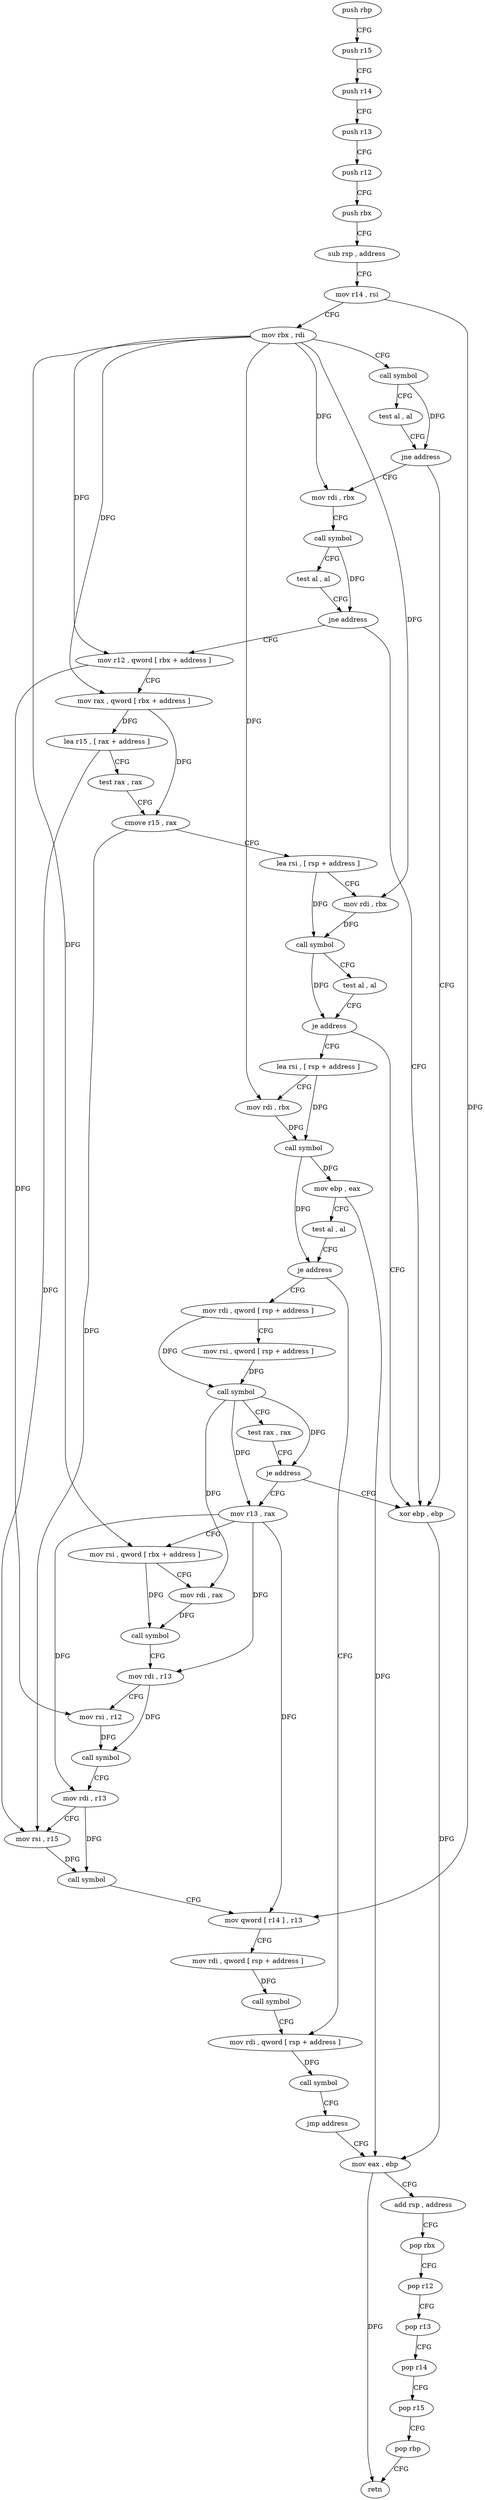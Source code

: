 digraph "func" {
"100896" [label = "push rbp" ]
"100897" [label = "push r15" ]
"100899" [label = "push r14" ]
"100901" [label = "push r13" ]
"100903" [label = "push r12" ]
"100905" [label = "push rbx" ]
"100906" [label = "sub rsp , address" ]
"100910" [label = "mov r14 , rsi" ]
"100913" [label = "mov rbx , rdi" ]
"100916" [label = "call symbol" ]
"100921" [label = "test al , al" ]
"100923" [label = "jne address" ]
"101082" [label = "xor ebp , ebp" ]
"100929" [label = "mov rdi , rbx" ]
"101084" [label = "mov eax , ebp" ]
"100932" [label = "call symbol" ]
"100937" [label = "test al , al" ]
"100939" [label = "jne address" ]
"100945" [label = "mov r12 , qword [ rbx + address ]" ]
"100949" [label = "mov rax , qword [ rbx + address ]" ]
"100953" [label = "lea r15 , [ rax + address ]" ]
"100957" [label = "test rax , rax" ]
"100960" [label = "cmove r15 , rax" ]
"100964" [label = "lea rsi , [ rsp + address ]" ]
"100969" [label = "mov rdi , rbx" ]
"100972" [label = "call symbol" ]
"100977" [label = "test al , al" ]
"100979" [label = "je address" ]
"100981" [label = "lea rsi , [ rsp + address ]" ]
"100986" [label = "mov rdi , rbx" ]
"100989" [label = "call symbol" ]
"100994" [label = "mov ebp , eax" ]
"100996" [label = "test al , al" ]
"100998" [label = "je address" ]
"101070" [label = "mov rdi , qword [ rsp + address ]" ]
"101000" [label = "mov rdi , qword [ rsp + address ]" ]
"101075" [label = "call symbol" ]
"101080" [label = "jmp address" ]
"101005" [label = "mov rsi , qword [ rsp + address ]" ]
"101010" [label = "call symbol" ]
"101015" [label = "test rax , rax" ]
"101018" [label = "je address" ]
"101020" [label = "mov r13 , rax" ]
"101086" [label = "add rsp , address" ]
"101090" [label = "pop rbx" ]
"101091" [label = "pop r12" ]
"101093" [label = "pop r13" ]
"101095" [label = "pop r14" ]
"101097" [label = "pop r15" ]
"101099" [label = "pop rbp" ]
"101100" [label = "retn" ]
"101023" [label = "mov rsi , qword [ rbx + address ]" ]
"101027" [label = "mov rdi , rax" ]
"101030" [label = "call symbol" ]
"101035" [label = "mov rdi , r13" ]
"101038" [label = "mov rsi , r12" ]
"101041" [label = "call symbol" ]
"101046" [label = "mov rdi , r13" ]
"101049" [label = "mov rsi , r15" ]
"101052" [label = "call symbol" ]
"101057" [label = "mov qword [ r14 ] , r13" ]
"101060" [label = "mov rdi , qword [ rsp + address ]" ]
"101065" [label = "call symbol" ]
"100896" -> "100897" [ label = "CFG" ]
"100897" -> "100899" [ label = "CFG" ]
"100899" -> "100901" [ label = "CFG" ]
"100901" -> "100903" [ label = "CFG" ]
"100903" -> "100905" [ label = "CFG" ]
"100905" -> "100906" [ label = "CFG" ]
"100906" -> "100910" [ label = "CFG" ]
"100910" -> "100913" [ label = "CFG" ]
"100910" -> "101057" [ label = "DFG" ]
"100913" -> "100916" [ label = "CFG" ]
"100913" -> "100929" [ label = "DFG" ]
"100913" -> "100945" [ label = "DFG" ]
"100913" -> "100949" [ label = "DFG" ]
"100913" -> "100969" [ label = "DFG" ]
"100913" -> "100986" [ label = "DFG" ]
"100913" -> "101023" [ label = "DFG" ]
"100916" -> "100921" [ label = "CFG" ]
"100916" -> "100923" [ label = "DFG" ]
"100921" -> "100923" [ label = "CFG" ]
"100923" -> "101082" [ label = "CFG" ]
"100923" -> "100929" [ label = "CFG" ]
"101082" -> "101084" [ label = "DFG" ]
"100929" -> "100932" [ label = "CFG" ]
"101084" -> "101086" [ label = "CFG" ]
"101084" -> "101100" [ label = "DFG" ]
"100932" -> "100937" [ label = "CFG" ]
"100932" -> "100939" [ label = "DFG" ]
"100937" -> "100939" [ label = "CFG" ]
"100939" -> "101082" [ label = "CFG" ]
"100939" -> "100945" [ label = "CFG" ]
"100945" -> "100949" [ label = "CFG" ]
"100945" -> "101038" [ label = "DFG" ]
"100949" -> "100953" [ label = "DFG" ]
"100949" -> "100960" [ label = "DFG" ]
"100953" -> "100957" [ label = "CFG" ]
"100953" -> "101049" [ label = "DFG" ]
"100957" -> "100960" [ label = "CFG" ]
"100960" -> "100964" [ label = "CFG" ]
"100960" -> "101049" [ label = "DFG" ]
"100964" -> "100969" [ label = "CFG" ]
"100964" -> "100972" [ label = "DFG" ]
"100969" -> "100972" [ label = "DFG" ]
"100972" -> "100977" [ label = "CFG" ]
"100972" -> "100979" [ label = "DFG" ]
"100977" -> "100979" [ label = "CFG" ]
"100979" -> "101082" [ label = "CFG" ]
"100979" -> "100981" [ label = "CFG" ]
"100981" -> "100986" [ label = "CFG" ]
"100981" -> "100989" [ label = "DFG" ]
"100986" -> "100989" [ label = "DFG" ]
"100989" -> "100994" [ label = "DFG" ]
"100989" -> "100998" [ label = "DFG" ]
"100994" -> "100996" [ label = "CFG" ]
"100994" -> "101084" [ label = "DFG" ]
"100996" -> "100998" [ label = "CFG" ]
"100998" -> "101070" [ label = "CFG" ]
"100998" -> "101000" [ label = "CFG" ]
"101070" -> "101075" [ label = "DFG" ]
"101000" -> "101005" [ label = "CFG" ]
"101000" -> "101010" [ label = "DFG" ]
"101075" -> "101080" [ label = "CFG" ]
"101080" -> "101084" [ label = "CFG" ]
"101005" -> "101010" [ label = "DFG" ]
"101010" -> "101015" [ label = "CFG" ]
"101010" -> "101018" [ label = "DFG" ]
"101010" -> "101020" [ label = "DFG" ]
"101010" -> "101027" [ label = "DFG" ]
"101015" -> "101018" [ label = "CFG" ]
"101018" -> "101082" [ label = "CFG" ]
"101018" -> "101020" [ label = "CFG" ]
"101020" -> "101023" [ label = "CFG" ]
"101020" -> "101035" [ label = "DFG" ]
"101020" -> "101046" [ label = "DFG" ]
"101020" -> "101057" [ label = "DFG" ]
"101086" -> "101090" [ label = "CFG" ]
"101090" -> "101091" [ label = "CFG" ]
"101091" -> "101093" [ label = "CFG" ]
"101093" -> "101095" [ label = "CFG" ]
"101095" -> "101097" [ label = "CFG" ]
"101097" -> "101099" [ label = "CFG" ]
"101099" -> "101100" [ label = "CFG" ]
"101023" -> "101027" [ label = "CFG" ]
"101023" -> "101030" [ label = "DFG" ]
"101027" -> "101030" [ label = "DFG" ]
"101030" -> "101035" [ label = "CFG" ]
"101035" -> "101038" [ label = "CFG" ]
"101035" -> "101041" [ label = "DFG" ]
"101038" -> "101041" [ label = "DFG" ]
"101041" -> "101046" [ label = "CFG" ]
"101046" -> "101049" [ label = "CFG" ]
"101046" -> "101052" [ label = "DFG" ]
"101049" -> "101052" [ label = "DFG" ]
"101052" -> "101057" [ label = "CFG" ]
"101057" -> "101060" [ label = "CFG" ]
"101060" -> "101065" [ label = "DFG" ]
"101065" -> "101070" [ label = "CFG" ]
}
